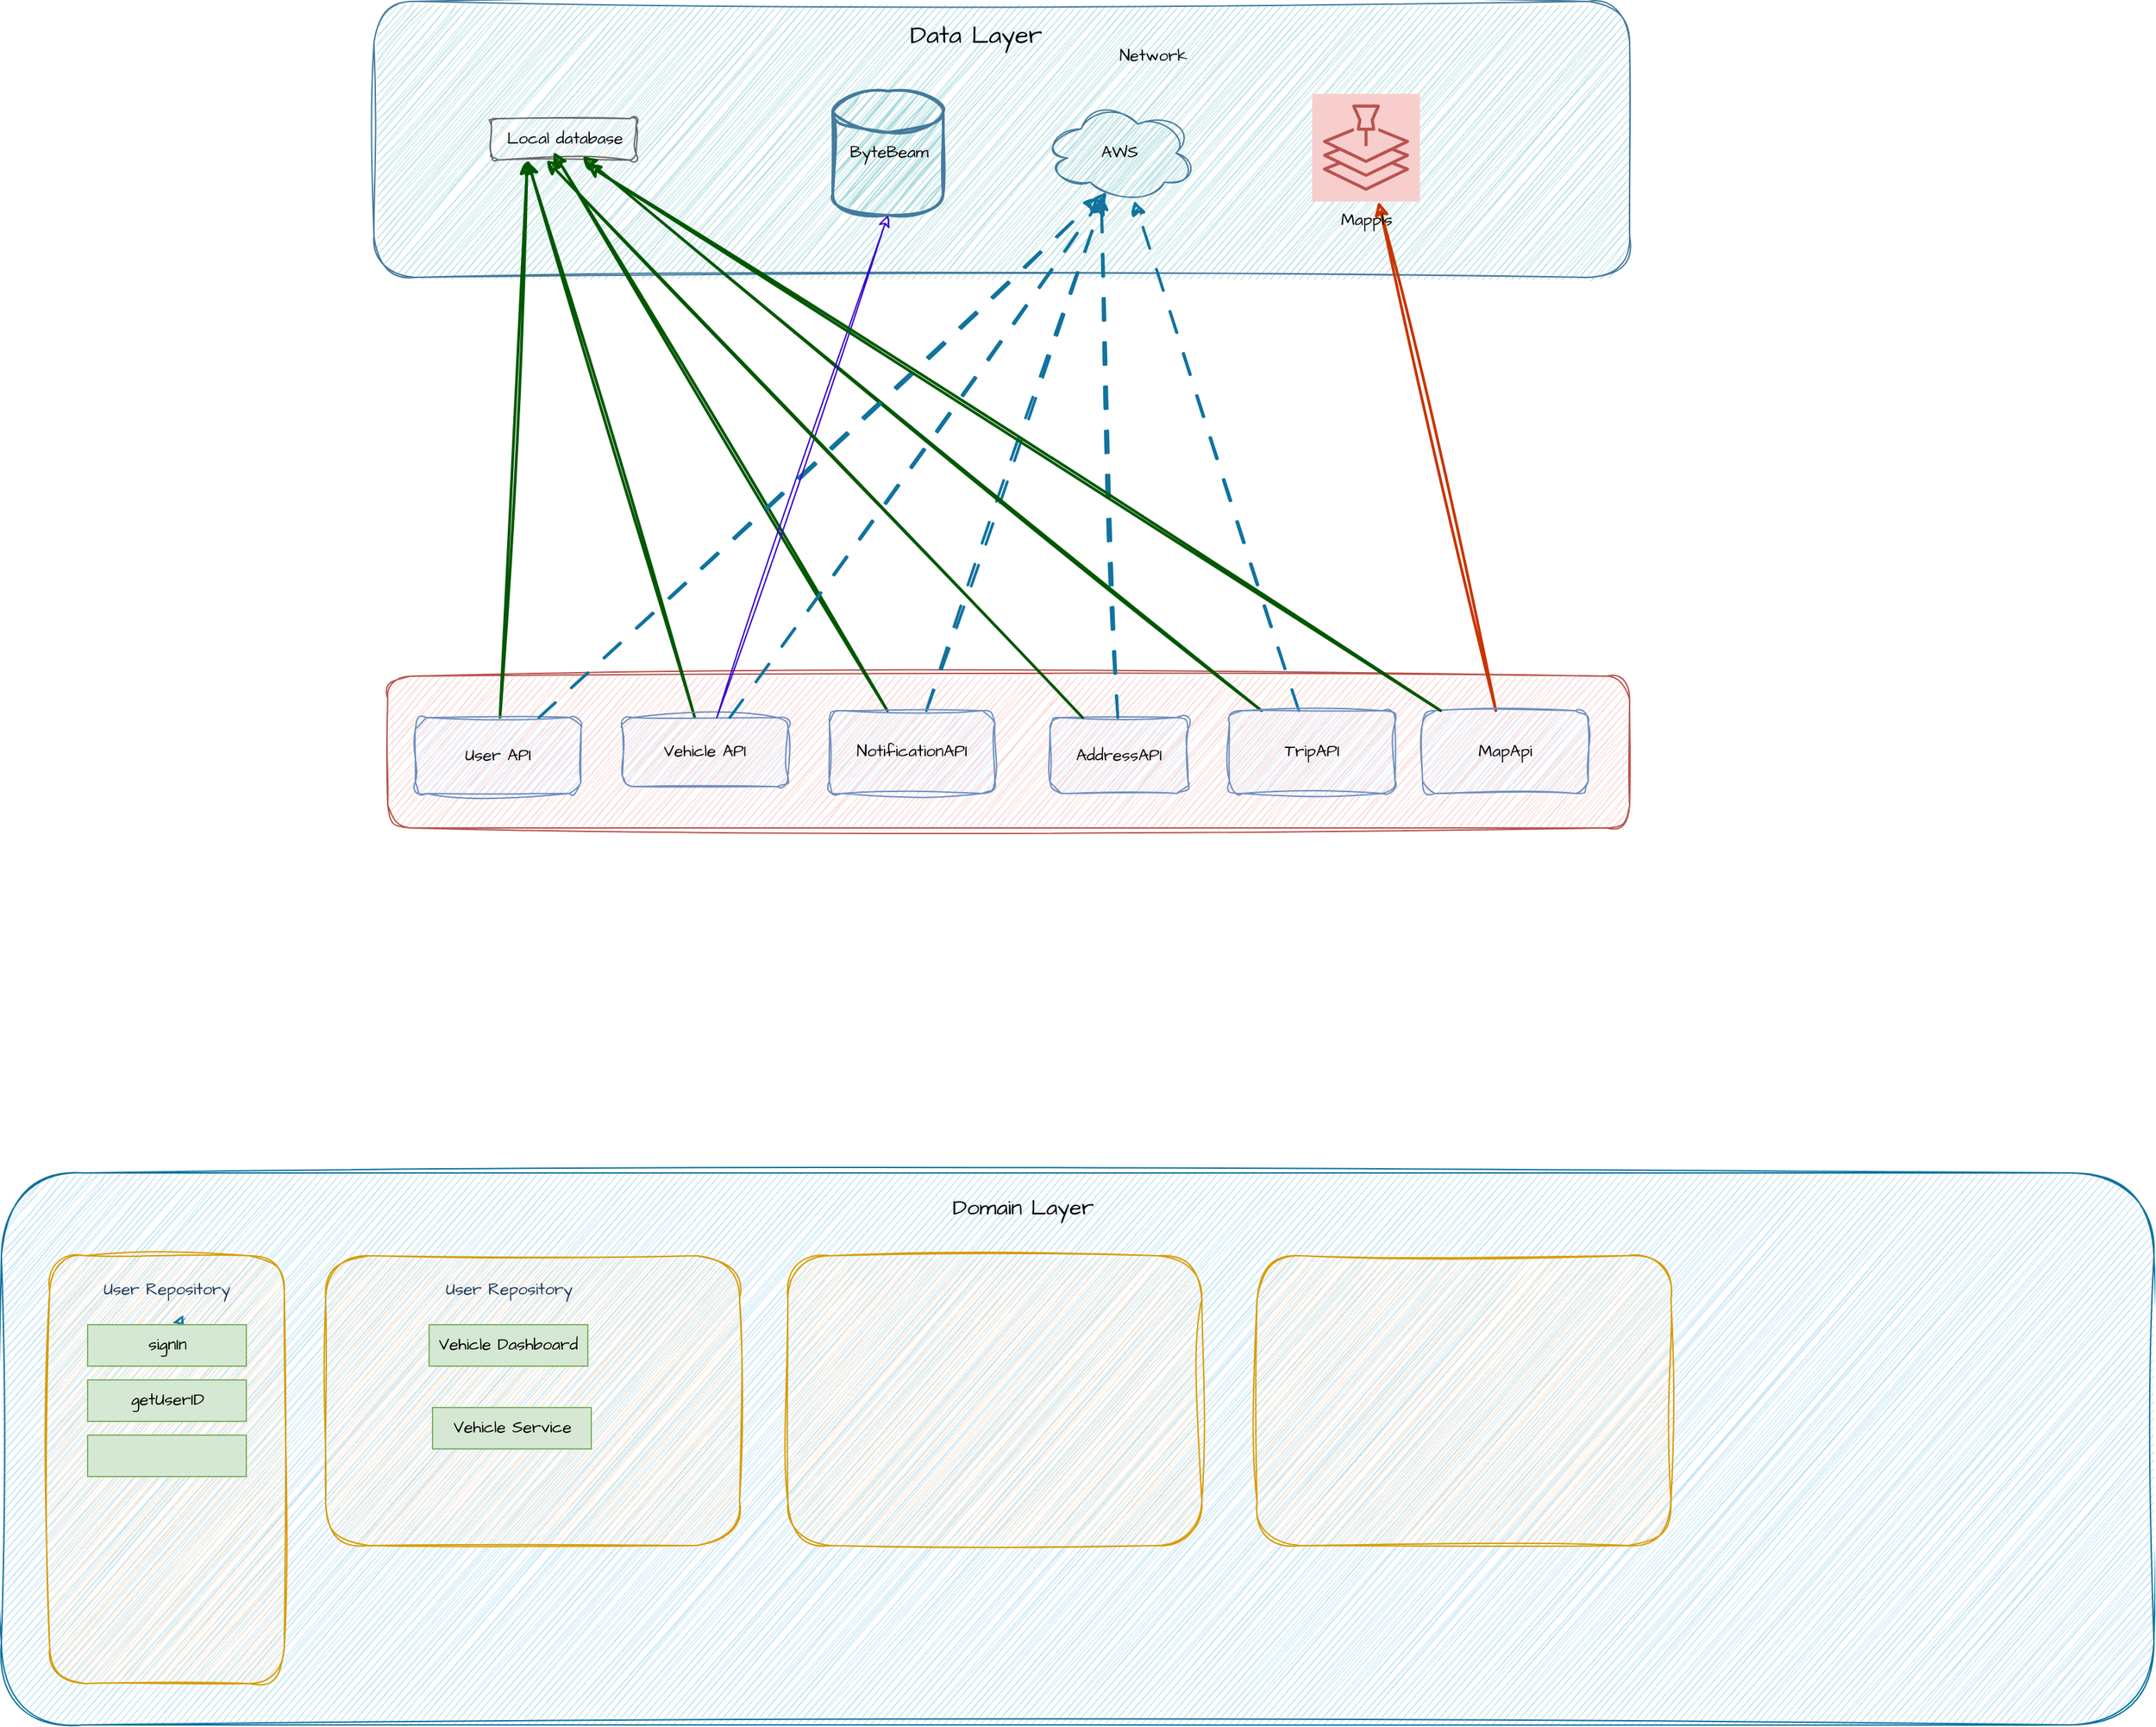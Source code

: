 <mxfile version="24.4.6" type="github" pages="2">
  <diagram name="Page-1" id="26uVEeSfF-JpeSk0SfAo">
    <mxGraphModel dx="3033" dy="2232" grid="1" gridSize="10" guides="1" tooltips="1" connect="1" arrows="1" fold="1" page="1" pageScale="1" pageWidth="827" pageHeight="1169" math="0" shadow="0">
      <root>
        <mxCell id="0" />
        <mxCell id="1" parent="0" />
        <mxCell id="futpmBs1N2h3T1VJD9tf-1" value="" style="rounded=1;html=1;strokeColor=#457B9D;fillColor=#A8DADC;fontFamily=Architects Daughter;sketch=1;curveFitting=1;jiggle=2;" parent="1" vertex="1">
          <mxGeometry x="-300" y="-379" width="910" height="200" as="geometry" />
        </mxCell>
        <mxCell id="futpmBs1N2h3T1VJD9tf-3" value="Local database" style="text;html=1;align=center;verticalAlign=middle;rounded=1;fillColor=#f5f5f5;strokeColor=#666666;fontFamily=Architects Daughter;sketch=1;curveFitting=1;jiggle=2;" parent="1" vertex="1">
          <mxGeometry x="-215" y="-294" width="105" height="30" as="geometry" />
        </mxCell>
        <mxCell id="futpmBs1N2h3T1VJD9tf-11" value="AWS" style="ellipse;shape=cloud;html=1;align=center;strokeColor=#457B9D;fillColor=#A8DADC;rounded=1;fontFamily=Architects Daughter;sketch=1;curveFitting=1;jiggle=2;" parent="1" vertex="1">
          <mxGeometry x="185" y="-304" width="110" height="70" as="geometry" />
        </mxCell>
        <mxCell id="futpmBs1N2h3T1VJD9tf-12" value="ByteBeam" style="strokeWidth=2;html=1;shape=mxgraph.flowchart.database;strokeColor=#457B9D;fillColor=#A8DADC;rounded=1;fontFamily=Architects Daughter;sketch=1;curveFitting=1;jiggle=2;" parent="1" vertex="1">
          <mxGeometry x="32.5" y="-314" width="80" height="90" as="geometry" />
        </mxCell>
        <mxCell id="futpmBs1N2h3T1VJD9tf-15" value="" style="rounded=1;whiteSpace=wrap;html=1;strokeColor=#10739e;fillColor=#b1ddf0;sketch=1;curveFitting=1;jiggle=2;" parent="1" vertex="1">
          <mxGeometry x="-570" y="470" width="1560" height="400" as="geometry" />
        </mxCell>
        <mxCell id="futpmBs1N2h3T1VJD9tf-23" value="" style="rounded=1;whiteSpace=wrap;html=1;strokeColor=#d79b00;fillColor=#ffe6cc;sketch=1;curveFitting=1;jiggle=2;" parent="1" vertex="1">
          <mxGeometry x="-535" y="530" width="170" height="310" as="geometry" />
        </mxCell>
        <mxCell id="futpmBs1N2h3T1VJD9tf-24" value="User Repository" style="text;html=1;align=center;verticalAlign=middle;whiteSpace=wrap;rounded=1;fontColor=#1D3557;fontFamily=Architects Daughter;sketch=1;curveFitting=1;jiggle=2;" parent="1" vertex="1">
          <mxGeometry x="-520" y="540" width="140" height="30" as="geometry" />
        </mxCell>
        <mxCell id="futpmBs1N2h3T1VJD9tf-26" value="&lt;font style=&quot;font-size: 16px;&quot;&gt;Domain Layer&lt;/font&gt;" style="text;html=1;align=center;verticalAlign=middle;rounded=1;fontFamily=Architects Daughter;sketch=1;curveFitting=1;jiggle=2;" parent="1" vertex="1">
          <mxGeometry x="112.5" y="480" width="115" height="30" as="geometry" />
        </mxCell>
        <mxCell id="futpmBs1N2h3T1VJD9tf-27" value="" style="edgeStyle=orthogonalEdgeStyle;rounded=0;hachureGap=4;orthogonalLoop=1;jettySize=auto;html=1;exitX=0.5;exitY=1;exitDx=0;exitDy=0;fontFamily=Architects Daughter;sketch=1;curveFitting=1;jiggle=2;" parent="1" source="futpmBs1N2h3T1VJD9tf-26" target="futpmBs1N2h3T1VJD9tf-26" edge="1">
          <mxGeometry relative="1" as="geometry" />
        </mxCell>
        <mxCell id="futpmBs1N2h3T1VJD9tf-36" style="edgeStyle=orthogonalEdgeStyle;rounded=0;sketch=1;hachureGap=4;jiggle=2;curveFitting=1;orthogonalLoop=1;jettySize=auto;html=1;exitX=0.5;exitY=1;exitDx=0;exitDy=0;fontFamily=Architects Daughter;fontSource=https%3A%2F%2Ffonts.googleapis.com%2Fcss%3Ffamily%3DArchitects%2BDaughter;" parent="1" source="futpmBs1N2h3T1VJD9tf-23" target="futpmBs1N2h3T1VJD9tf-23" edge="1">
          <mxGeometry relative="1" as="geometry" />
        </mxCell>
        <mxCell id="futpmBs1N2h3T1VJD9tf-38" value="" style="rounded=1;whiteSpace=wrap;html=1;sketch=1;hachureGap=4;jiggle=2;curveFitting=1;fontFamily=Architects Daughter;fontSource=https%3A%2F%2Ffonts.googleapis.com%2Fcss%3Ffamily%3DArchitects%2BDaughter;fillColor=#ffe6cc;strokeColor=#d79b00;" parent="1" vertex="1">
          <mxGeometry x="-335" y="530" width="300" height="210" as="geometry" />
        </mxCell>
        <mxCell id="futpmBs1N2h3T1VJD9tf-42" value="Network" style="text;html=1;align=center;verticalAlign=middle;whiteSpace=wrap;rounded=0;fontFamily=Architects Daughter;fontSource=https%3A%2F%2Ffonts.googleapis.com%2Fcss%3Ffamily%3DArchitects%2BDaughter;sketch=1;curveFitting=1;jiggle=2;" parent="1" vertex="1">
          <mxGeometry x="235" y="-354" width="60" height="30" as="geometry" />
        </mxCell>
        <mxCell id="futpmBs1N2h3T1VJD9tf-44" value="Vehicle Dashboard" style="text;html=1;align=center;verticalAlign=middle;whiteSpace=wrap;rounded=0;fontFamily=Architects Daughter;fontSource=https%3A%2F%2Ffonts.googleapis.com%2Fcss%3Ffamily%3DArchitects%2BDaughter;fillColor=#d5e8d4;strokeColor=#82b366;" parent="1" vertex="1">
          <mxGeometry x="-260" y="580" width="115" height="30" as="geometry" />
        </mxCell>
        <mxCell id="futpmBs1N2h3T1VJD9tf-47" value="Vehicle Service" style="text;html=1;align=center;verticalAlign=middle;whiteSpace=wrap;rounded=0;fontFamily=Architects Daughter;fontSource=https%3A%2F%2Ffonts.googleapis.com%2Fcss%3Ffamily%3DArchitects%2BDaughter;fillColor=#d5e8d4;strokeColor=#82b366;" parent="1" vertex="1">
          <mxGeometry x="-257.5" y="640" width="115" height="30" as="geometry" />
        </mxCell>
        <mxCell id="futpmBs1N2h3T1VJD9tf-69" style="edgeStyle=none;rounded=0;sketch=1;hachureGap=4;jiggle=2;curveFitting=1;orthogonalLoop=1;jettySize=auto;html=1;dashed=1;dashPattern=8 8;strokeColor=#10739e;align=center;verticalAlign=middle;fontFamily=Architects Daughter;fontSource=https%3A%2F%2Ffonts.googleapis.com%2Fcss%3Ffamily%3DArchitects%2BDaughter;fontSize=11;fontColor=default;labelBackgroundColor=default;endArrow=classic;fillColor=#b1ddf0;entryX=0.586;entryY=1.1;entryDx=0;entryDy=0;entryPerimeter=0;" parent="1" source="futpmBs1N2h3T1VJD9tf-49" target="futpmBs1N2h3T1VJD9tf-24" edge="1">
          <mxGeometry relative="1" as="geometry" />
        </mxCell>
        <mxCell id="futpmBs1N2h3T1VJD9tf-49" value="signI&lt;span style=&quot;font-size: 12px;&quot;&gt;n&lt;/span&gt;" style="text;html=1;align=center;verticalAlign=middle;whiteSpace=wrap;rounded=0;fontFamily=Architects Daughter;fontSource=https%3A%2F%2Ffonts.googleapis.com%2Fcss%3Ffamily%3DArchitects%2BDaughter;fillColor=#d5e8d4;strokeColor=#82b366;" parent="1" vertex="1">
          <mxGeometry x="-507.5" y="580" width="115" height="30" as="geometry" />
        </mxCell>
        <mxCell id="futpmBs1N2h3T1VJD9tf-51" value="" style="rounded=1;whiteSpace=wrap;html=1;hachureGap=4;fontFamily=Architects Daughter;fontSource=https%3A%2F%2Ffonts.googleapis.com%2Fcss%3Ffamily%3DArchitects%2BDaughter;fillColor=#f8cecc;strokeColor=#b85450;movable=1;resizable=1;rotatable=1;deletable=1;editable=1;locked=0;connectable=1;sketch=1;curveFitting=1;jiggle=2;" parent="1" vertex="1">
          <mxGeometry x="-290" y="110" width="900" height="110" as="geometry" />
        </mxCell>
        <mxCell id="EiLsmFii_pxX-EKNbXWU-10" style="edgeStyle=none;rounded=0;hachureGap=4;orthogonalLoop=1;jettySize=auto;html=1;entryX=0.25;entryY=1;entryDx=0;entryDy=0;strokeColor=#005700;strokeWidth=2;align=center;verticalAlign=middle;fontFamily=Architects Daughter;fontSource=https%3A%2F%2Ffonts.googleapis.com%2Fcss%3Ffamily%3DArchitects%2BDaughter;fontSize=11;fontColor=default;labelBackgroundColor=default;endArrow=classic;fillColor=#008a00;sketch=1;curveFitting=1;jiggle=2;" edge="1" parent="1" source="futpmBs1N2h3T1VJD9tf-52" target="futpmBs1N2h3T1VJD9tf-3">
          <mxGeometry relative="1" as="geometry" />
        </mxCell>
        <mxCell id="futpmBs1N2h3T1VJD9tf-52" value="User API" style="rounded=1;whiteSpace=wrap;html=1;hachureGap=4;fontFamily=Architects Daughter;fontSource=https%3A%2F%2Ffonts.googleapis.com%2Fcss%3Ffamily%3DArchitects%2BDaughter;fillColor=#dae8fc;strokeColor=#6c8ebf;movable=1;resizable=1;rotatable=1;deletable=1;editable=1;locked=0;connectable=1;sketch=1;curveFitting=1;jiggle=2;" parent="1" vertex="1">
          <mxGeometry x="-270" y="140" width="120" height="55" as="geometry" />
        </mxCell>
        <mxCell id="EiLsmFii_pxX-EKNbXWU-12" style="edgeStyle=none;rounded=0;hachureGap=4;orthogonalLoop=1;jettySize=auto;html=1;entryX=0.25;entryY=1;entryDx=0;entryDy=0;strokeColor=#005700;strokeWidth=2;align=center;verticalAlign=middle;fontFamily=Architects Daughter;fontSource=https%3A%2F%2Ffonts.googleapis.com%2Fcss%3Ffamily%3DArchitects%2BDaughter;fontSize=11;fontColor=default;labelBackgroundColor=default;endArrow=classic;fillColor=#008a00;sketch=1;curveFitting=1;jiggle=2;" edge="1" parent="1" source="futpmBs1N2h3T1VJD9tf-53" target="futpmBs1N2h3T1VJD9tf-3">
          <mxGeometry relative="1" as="geometry" />
        </mxCell>
        <mxCell id="futpmBs1N2h3T1VJD9tf-53" value="Vehicle API" style="rounded=1;whiteSpace=wrap;html=1;hachureGap=4;fontFamily=Architects Daughter;fontSource=https%3A%2F%2Ffonts.googleapis.com%2Fcss%3Ffamily%3DArchitects%2BDaughter;fillColor=#dae8fc;strokeColor=#6c8ebf;movable=1;resizable=1;rotatable=1;deletable=1;editable=1;locked=0;connectable=1;sketch=1;curveFitting=1;jiggle=2;" parent="1" vertex="1">
          <mxGeometry x="-120" y="140" width="120" height="50" as="geometry" />
        </mxCell>
        <mxCell id="EiLsmFii_pxX-EKNbXWU-5" style="edgeStyle=none;rounded=0;hachureGap=4;orthogonalLoop=1;jettySize=auto;html=1;dashed=1;dashPattern=8 8;strokeColor=#10739e;strokeWidth=2;align=center;verticalAlign=middle;fontFamily=Architects Daughter;fontSource=https%3A%2F%2Ffonts.googleapis.com%2Fcss%3Ffamily%3DArchitects%2BDaughter;fontSize=11;fontColor=default;labelBackgroundColor=default;endArrow=classic;fillColor=#b1ddf0;sketch=1;curveFitting=1;jiggle=2;" edge="1" parent="1" source="futpmBs1N2h3T1VJD9tf-54" target="futpmBs1N2h3T1VJD9tf-11">
          <mxGeometry relative="1" as="geometry" />
        </mxCell>
        <mxCell id="EiLsmFii_pxX-EKNbXWU-13" style="edgeStyle=none;rounded=0;hachureGap=4;orthogonalLoop=1;jettySize=auto;html=1;strokeColor=#005700;strokeWidth=2;align=center;verticalAlign=middle;fontFamily=Architects Daughter;fontSource=https%3A%2F%2Ffonts.googleapis.com%2Fcss%3Ffamily%3DArchitects%2BDaughter;fontSize=11;fontColor=default;labelBackgroundColor=default;endArrow=classic;fillColor=#008a00;sketch=1;curveFitting=1;jiggle=2;" edge="1" parent="1" source="futpmBs1N2h3T1VJD9tf-54">
          <mxGeometry relative="1" as="geometry">
            <mxPoint x="-170" y="-270" as="targetPoint" />
          </mxGeometry>
        </mxCell>
        <mxCell id="futpmBs1N2h3T1VJD9tf-54" value="NotificationAPI" style="rounded=1;whiteSpace=wrap;html=1;hachureGap=4;fontFamily=Architects Daughter;fontSource=https%3A%2F%2Ffonts.googleapis.com%2Fcss%3Ffamily%3DArchitects%2BDaughter;fillColor=#dae8fc;strokeColor=#6c8ebf;movable=1;resizable=1;rotatable=1;deletable=1;editable=1;locked=0;connectable=1;sketch=1;curveFitting=1;jiggle=2;" parent="1" vertex="1">
          <mxGeometry x="30" y="135" width="120" height="60" as="geometry" />
        </mxCell>
        <mxCell id="futpmBs1N2h3T1VJD9tf-55" value="AddressAPI" style="rounded=1;whiteSpace=wrap;html=1;hachureGap=4;fontFamily=Architects Daughter;fontSource=https%3A%2F%2Ffonts.googleapis.com%2Fcss%3Ffamily%3DArchitects%2BDaughter;fillColor=#dae8fc;strokeColor=#6c8ebf;movable=1;resizable=1;rotatable=1;deletable=1;editable=1;locked=0;connectable=1;sketch=1;curveFitting=1;jiggle=2;" parent="1" vertex="1">
          <mxGeometry x="190" y="140" width="100" height="55" as="geometry" />
        </mxCell>
        <mxCell id="EiLsmFii_pxX-EKNbXWU-4" style="edgeStyle=none;rounded=0;hachureGap=4;orthogonalLoop=1;jettySize=auto;html=1;dashed=1;dashPattern=8 8;strokeColor=#10739e;strokeWidth=2;align=center;verticalAlign=middle;fontFamily=Architects Daughter;fontSource=https%3A%2F%2Ffonts.googleapis.com%2Fcss%3Ffamily%3DArchitects%2BDaughter;fontSize=11;fontColor=default;labelBackgroundColor=default;endArrow=classic;fillColor=#b1ddf0;sketch=1;curveFitting=1;jiggle=2;" edge="1" parent="1" source="futpmBs1N2h3T1VJD9tf-56" target="futpmBs1N2h3T1VJD9tf-11">
          <mxGeometry relative="1" as="geometry" />
        </mxCell>
        <mxCell id="EiLsmFii_pxX-EKNbXWU-15" style="edgeStyle=none;rounded=0;hachureGap=4;orthogonalLoop=1;jettySize=auto;html=1;strokeColor=#005700;strokeWidth=2;align=center;verticalAlign=middle;fontFamily=Architects Daughter;fontSource=https%3A%2F%2Ffonts.googleapis.com%2Fcss%3Ffamily%3DArchitects%2BDaughter;fontSize=11;fontColor=default;labelBackgroundColor=default;endArrow=classic;fillColor=#008a00;sketch=1;curveFitting=1;jiggle=2;entryX=0.629;entryY=0.9;entryDx=0;entryDy=0;entryPerimeter=0;" edge="1" parent="1" source="futpmBs1N2h3T1VJD9tf-56" target="futpmBs1N2h3T1VJD9tf-3">
          <mxGeometry relative="1" as="geometry">
            <mxPoint x="-140" y="-250" as="targetPoint" />
          </mxGeometry>
        </mxCell>
        <mxCell id="futpmBs1N2h3T1VJD9tf-56" value="TripAPI" style="rounded=1;whiteSpace=wrap;html=1;hachureGap=4;fontFamily=Architects Daughter;fontSource=https%3A%2F%2Ffonts.googleapis.com%2Fcss%3Ffamily%3DArchitects%2BDaughter;fillColor=#dae8fc;strokeColor=#6c8ebf;movable=1;resizable=1;rotatable=1;deletable=1;editable=1;locked=0;connectable=1;sketch=1;curveFitting=1;jiggle=2;" parent="1" vertex="1">
          <mxGeometry x="320" y="135" width="120" height="60" as="geometry" />
        </mxCell>
        <mxCell id="futpmBs1N2h3T1VJD9tf-68" style="edgeStyle=none;rounded=0;hachureGap=4;orthogonalLoop=1;jettySize=auto;html=1;strokeColor=#C73500;align=center;verticalAlign=middle;fontFamily=Architects Daughter;fontSource=https%3A%2F%2Ffonts.googleapis.com%2Fcss%3Ffamily%3DArchitects%2BDaughter;fontSize=11;fontColor=default;labelBackgroundColor=default;endArrow=classic;fillColor=#fa6800;curved=0;strokeWidth=2;sketch=1;curveFitting=1;jiggle=2;" parent="1" source="futpmBs1N2h3T1VJD9tf-57" target="futpmBs1N2h3T1VJD9tf-59" edge="1">
          <mxGeometry relative="1" as="geometry" />
        </mxCell>
        <mxCell id="futpmBs1N2h3T1VJD9tf-57" value="MapApi" style="rounded=1;whiteSpace=wrap;html=1;hachureGap=4;fontFamily=Architects Daughter;fontSource=https%3A%2F%2Ffonts.googleapis.com%2Fcss%3Ffamily%3DArchitects%2BDaughter;fillColor=#dae8fc;strokeColor=#6c8ebf;movable=1;resizable=1;rotatable=1;deletable=1;editable=1;locked=0;connectable=1;sketch=1;curveFitting=1;jiggle=2;" parent="1" vertex="1">
          <mxGeometry x="460" y="135" width="120" height="60" as="geometry" />
        </mxCell>
        <mxCell id="futpmBs1N2h3T1VJD9tf-59" value="Mappls" style="points=[[0,0,0],[0.25,0,0],[0.5,0,0],[0.75,0,0],[1,0,0],[0,1,0],[0.25,1,0],[0.5,1,0],[0.75,1,0],[1,1,0],[0,0.25,0],[0,0.5,0],[0,0.75,0],[1,0.25,0],[1,0.5,0],[1,0.75,0]];outlineConnect=0;fillColor=#f8cecc;strokeColor=#b85450;dashed=0;verticalLabelPosition=bottom;verticalAlign=top;align=center;html=1;fontSize=12;fontStyle=0;aspect=fixed;shape=mxgraph.aws4.resourceIcon;resIcon=mxgraph.aws4.location_service;hachureGap=4;fontFamily=Architects Daughter;fontSource=https%3A%2F%2Ffonts.googleapis.com%2Fcss%3Ffamily%3DArchitects%2BDaughter;" parent="1" vertex="1">
          <mxGeometry x="380" y="-312" width="78" height="78" as="geometry" />
        </mxCell>
        <mxCell id="futpmBs1N2h3T1VJD9tf-61" style="rounded=0;hachureGap=4;orthogonalLoop=1;jettySize=auto;html=1;entryX=0.364;entryY=0.957;entryDx=0;entryDy=0;entryPerimeter=0;fontFamily=Architects Daughter;fontSource=https%3A%2F%2Ffonts.googleapis.com%2Fcss%3Ffamily%3DArchitects%2BDaughter;dashed=1;dashPattern=8 8;fillColor=#b1ddf0;strokeColor=#10739e;strokeWidth=2;sketch=1;curveFitting=1;jiggle=2;" parent="1" source="futpmBs1N2h3T1VJD9tf-52" target="futpmBs1N2h3T1VJD9tf-11" edge="1">
          <mxGeometry relative="1" as="geometry" />
        </mxCell>
        <mxCell id="futpmBs1N2h3T1VJD9tf-63" style="edgeStyle=none;rounded=0;hachureGap=4;orthogonalLoop=1;jettySize=auto;html=1;entryX=0.5;entryY=1;entryDx=0;entryDy=0;entryPerimeter=0;strokeColor=#3700CC;align=center;verticalAlign=middle;fontFamily=Architects Daughter;fontSource=https%3A%2F%2Ffonts.googleapis.com%2Fcss%3Ffamily%3DArchitects%2BDaughter;fontSize=11;fontColor=default;labelBackgroundColor=default;endArrow=classic;fillColor=#6a00ff;sketch=1;curveFitting=1;jiggle=2;" parent="1" source="futpmBs1N2h3T1VJD9tf-53" target="futpmBs1N2h3T1VJD9tf-12" edge="1">
          <mxGeometry relative="1" as="geometry" />
        </mxCell>
        <mxCell id="futpmBs1N2h3T1VJD9tf-66" style="edgeStyle=none;rounded=0;hachureGap=4;orthogonalLoop=1;jettySize=auto;html=1;entryX=0.382;entryY=0.943;entryDx=0;entryDy=0;entryPerimeter=0;dashed=1;dashPattern=8 8;strokeColor=#10739e;align=center;verticalAlign=middle;fontFamily=Architects Daughter;fontSource=https%3A%2F%2Ffonts.googleapis.com%2Fcss%3Ffamily%3DArchitects%2BDaughter;fontSize=11;fontColor=default;labelBackgroundColor=default;endArrow=classic;fillColor=#b1ddf0;strokeWidth=2;sketch=1;curveFitting=1;jiggle=2;" parent="1" source="futpmBs1N2h3T1VJD9tf-55" target="futpmBs1N2h3T1VJD9tf-11" edge="1">
          <mxGeometry relative="1" as="geometry" />
        </mxCell>
        <mxCell id="EiLsmFii_pxX-EKNbXWU-1" value="User Repository" style="text;html=1;align=center;verticalAlign=middle;whiteSpace=wrap;rounded=1;fontColor=#1D3557;fontFamily=Architects Daughter;sketch=1;curveFitting=1;jiggle=2;" vertex="1" parent="1">
          <mxGeometry x="-272.5" y="540" width="140" height="30" as="geometry" />
        </mxCell>
        <mxCell id="EiLsmFii_pxX-EKNbXWU-3" style="edgeStyle=none;rounded=0;hachureGap=4;orthogonalLoop=1;jettySize=auto;html=1;entryX=0.418;entryY=0.9;entryDx=0;entryDy=0;entryPerimeter=0;dashed=1;dashPattern=8 8;strokeColor=#10739e;strokeWidth=2;align=center;verticalAlign=middle;fontFamily=Architects Daughter;fontSource=https%3A%2F%2Ffonts.googleapis.com%2Fcss%3Ffamily%3DArchitects%2BDaughter;fontSize=11;fontColor=default;labelBackgroundColor=default;endArrow=classic;fillColor=#b1ddf0;sketch=1;curveFitting=1;jiggle=2;" edge="1" parent="1" source="futpmBs1N2h3T1VJD9tf-53" target="futpmBs1N2h3T1VJD9tf-11">
          <mxGeometry relative="1" as="geometry" />
        </mxCell>
        <mxCell id="EiLsmFii_pxX-EKNbXWU-14" style="edgeStyle=none;rounded=0;hachureGap=4;orthogonalLoop=1;jettySize=auto;html=1;entryX=0.381;entryY=1;entryDx=0;entryDy=0;entryPerimeter=0;strokeColor=#005700;strokeWidth=2;align=center;verticalAlign=middle;fontFamily=Architects Daughter;fontSource=https%3A%2F%2Ffonts.googleapis.com%2Fcss%3Ffamily%3DArchitects%2BDaughter;fontSize=11;fontColor=default;labelBackgroundColor=default;endArrow=classic;fillColor=#008a00;sketch=1;curveFitting=1;jiggle=2;" edge="1" parent="1" source="futpmBs1N2h3T1VJD9tf-55" target="futpmBs1N2h3T1VJD9tf-3">
          <mxGeometry relative="1" as="geometry" />
        </mxCell>
        <mxCell id="EiLsmFii_pxX-EKNbXWU-16" style="edgeStyle=none;rounded=0;hachureGap=4;orthogonalLoop=1;jettySize=auto;html=1;entryX=0.657;entryY=1.1;entryDx=0;entryDy=0;entryPerimeter=0;strokeColor=#005700;strokeWidth=2;align=center;verticalAlign=middle;fontFamily=Architects Daughter;fontSource=https%3A%2F%2Ffonts.googleapis.com%2Fcss%3Ffamily%3DArchitects%2BDaughter;fontSize=11;fontColor=default;labelBackgroundColor=default;endArrow=classic;fillColor=#008a00;sketch=1;curveFitting=1;jiggle=2;" edge="1" parent="1" source="futpmBs1N2h3T1VJD9tf-57" target="futpmBs1N2h3T1VJD9tf-3">
          <mxGeometry relative="1" as="geometry" />
        </mxCell>
        <mxCell id="EiLsmFii_pxX-EKNbXWU-17" value="getUserID" style="text;html=1;align=center;verticalAlign=middle;whiteSpace=wrap;rounded=0;fontFamily=Architects Daughter;fontSource=https%3A%2F%2Ffonts.googleapis.com%2Fcss%3Ffamily%3DArchitects%2BDaughter;fillColor=#d5e8d4;strokeColor=#82b366;" vertex="1" parent="1">
          <mxGeometry x="-507.5" y="620" width="115" height="30" as="geometry" />
        </mxCell>
        <mxCell id="EiLsmFii_pxX-EKNbXWU-18" value="" style="text;html=1;align=center;verticalAlign=middle;whiteSpace=wrap;rounded=0;fontFamily=Architects Daughter;fontSource=https%3A%2F%2Ffonts.googleapis.com%2Fcss%3Ffamily%3DArchitects%2BDaughter;fillColor=#d5e8d4;strokeColor=#82b366;" vertex="1" parent="1">
          <mxGeometry x="-507.5" y="660" width="115" height="30" as="geometry" />
        </mxCell>
        <mxCell id="futpmBs1N2h3T1VJD9tf-2" value="&lt;font style=&quot;font-size: 18px;&quot;&gt;Data Layer&lt;/font&gt;" style="text;html=1;align=center;verticalAlign=middle;rounded=1;fontFamily=Architects Daughter;sketch=1;curveFitting=1;jiggle=2;" parent="1" vertex="1">
          <mxGeometry x="80" y="-370" width="111.15" height="30" as="geometry" />
        </mxCell>
        <mxCell id="O2nf5tWIJlhfQbE_7x66-1" value="" style="rounded=1;whiteSpace=wrap;html=1;sketch=1;hachureGap=4;jiggle=2;curveFitting=1;fontFamily=Architects Daughter;fontSource=https%3A%2F%2Ffonts.googleapis.com%2Fcss%3Ffamily%3DArchitects%2BDaughter;fillColor=#ffe6cc;strokeColor=#d79b00;" vertex="1" parent="1">
          <mxGeometry y="530" width="300" height="210" as="geometry" />
        </mxCell>
        <mxCell id="O2nf5tWIJlhfQbE_7x66-2" value="" style="rounded=1;whiteSpace=wrap;html=1;sketch=1;hachureGap=4;jiggle=2;curveFitting=1;fontFamily=Architects Daughter;fontSource=https%3A%2F%2Ffonts.googleapis.com%2Fcss%3Ffamily%3DArchitects%2BDaughter;fillColor=#ffe6cc;strokeColor=#d79b00;" vertex="1" parent="1">
          <mxGeometry x="340" y="530" width="300" height="210" as="geometry" />
        </mxCell>
      </root>
    </mxGraphModel>
  </diagram>
  <diagram id="K1LL7Rno4IdruMe-zehi" name="Page-2">
    <mxGraphModel dx="3240" dy="2252" grid="1" gridSize="10" guides="1" tooltips="1" connect="1" arrows="1" fold="1" page="1" pageScale="1" pageWidth="850" pageHeight="1100" math="0" shadow="0">
      <root>
        <mxCell id="0" />
        <mxCell id="1" parent="0" />
        <mxCell id="wJkVAv7BltDB6LzUY1HX-30" style="edgeStyle=orthogonalEdgeStyle;rounded=0;sketch=1;hachureGap=4;jiggle=2;curveFitting=1;orthogonalLoop=1;jettySize=auto;html=1;exitX=0;exitY=0.5;exitDx=0;exitDy=0;fontFamily=Architects Daughter;fontSource=https%3A%2F%2Ffonts.googleapis.com%2Fcss%3Ffamily%3DArchitects%2BDaughter;" edge="1" parent="1" source="wJkVAv7BltDB6LzUY1HX-13" target="wJkVAv7BltDB6LzUY1HX-5">
          <mxGeometry relative="1" as="geometry" />
        </mxCell>
        <mxCell id="wJkVAv7BltDB6LzUY1HX-32" style="edgeStyle=orthogonalEdgeStyle;rounded=0;sketch=1;hachureGap=4;jiggle=2;curveFitting=1;orthogonalLoop=1;jettySize=auto;html=1;entryX=0;entryY=0.895;entryDx=0;entryDy=0;entryPerimeter=0;fontFamily=Architects Daughter;fontSource=https%3A%2F%2Ffonts.googleapis.com%2Fcss%3Ffamily%3DArchitects%2BDaughter;dashed=1;" edge="1" parent="1" source="wJkVAv7BltDB6LzUY1HX-5" target="wJkVAv7BltDB6LzUY1HX-13">
          <mxGeometry relative="1" as="geometry">
            <Array as="points">
              <mxPoint x="-540" y="65" />
              <mxPoint x="-540" y="178" />
              <mxPoint x="-375" y="178" />
              <mxPoint x="-375" y="118" />
            </Array>
          </mxGeometry>
        </mxCell>
        <mxCell id="wJkVAv7BltDB6LzUY1HX-36" style="edgeStyle=orthogonalEdgeStyle;rounded=0;sketch=1;hachureGap=4;jiggle=2;curveFitting=1;orthogonalLoop=1;jettySize=auto;html=1;entryX=0.265;entryY=-0.009;entryDx=0;entryDy=0;entryPerimeter=0;fontFamily=Architects Daughter;fontSource=https%3A%2F%2Ffonts.googleapis.com%2Fcss%3Ffamily%3DArchitects%2BDaughter;" edge="1" parent="1" source="wJkVAv7BltDB6LzUY1HX-13" target="wJkVAv7BltDB6LzUY1HX-33">
          <mxGeometry relative="1" as="geometry">
            <Array as="points">
              <mxPoint x="-140" y="168" />
              <mxPoint x="-140" y="168" />
            </Array>
          </mxGeometry>
        </mxCell>
        <mxCell id="wJkVAv7BltDB6LzUY1HX-39" style="rounded=0;sketch=1;hachureGap=4;jiggle=2;curveFitting=1;orthogonalLoop=1;jettySize=auto;html=1;fontFamily=Architects Daughter;fontSource=https%3A%2F%2Ffonts.googleapis.com%2Fcss%3Ffamily%3DArchitects%2BDaughter;elbow=vertical;edgeStyle=orthogonalEdgeStyle;dashed=1;" edge="1" parent="1" target="wJkVAv7BltDB6LzUY1HX-13">
          <mxGeometry relative="1" as="geometry">
            <mxPoint x="135" y="238" as="sourcePoint" />
            <mxPoint x="135" y="148" as="targetPoint" />
            <Array as="points">
              <mxPoint x="135" y="158" />
              <mxPoint x="135" y="158" />
            </Array>
          </mxGeometry>
        </mxCell>
        <mxCell id="wJkVAv7BltDB6LzUY1HX-64" style="edgeStyle=orthogonalEdgeStyle;rounded=0;sketch=1;hachureGap=4;jiggle=2;curveFitting=1;orthogonalLoop=1;jettySize=auto;html=1;fontFamily=Architects Daughter;fontSource=https%3A%2F%2Ffonts.googleapis.com%2Fcss%3Ffamily%3DArchitects%2BDaughter;" edge="1" parent="1" source="wJkVAv7BltDB6LzUY1HX-33" target="wJkVAv7BltDB6LzUY1HX-54">
          <mxGeometry relative="1" as="geometry">
            <Array as="points">
              <mxPoint x="560" y="348" />
            </Array>
          </mxGeometry>
        </mxCell>
        <mxCell id="wJkVAv7BltDB6LzUY1HX-65" value="Triggers Notification" style="edgeLabel;html=1;align=center;verticalAlign=middle;resizable=0;points=[];sketch=1;hachureGap=4;jiggle=2;curveFitting=1;fontFamily=Architects Daughter;fontSource=https%3A%2F%2Ffonts.googleapis.com%2Fcss%3Ffamily%3DArchitects%2BDaughter;fontSize=11;" vertex="1" connectable="0" parent="wJkVAv7BltDB6LzUY1HX-64">
          <mxGeometry x="-0.263" y="-4" relative="1" as="geometry">
            <mxPoint as="offset" />
          </mxGeometry>
        </mxCell>
        <mxCell id="wJkVAv7BltDB6LzUY1HX-66" value="" style="group" vertex="1" connectable="0" parent="1">
          <mxGeometry x="-650" y="-57" width="210" height="160" as="geometry" />
        </mxCell>
        <mxCell id="wJkVAv7BltDB6LzUY1HX-26" value="" style="rounded=1;whiteSpace=wrap;html=1;sketch=1;hachureGap=4;jiggle=2;curveFitting=1;fontFamily=Architects Daughter;fontSource=https%3A%2F%2Ffonts.googleapis.com%2Fcss%3Ffamily%3DArchitects%2BDaughter;fillColor=#fad7ac;strokeColor=#b46504;" vertex="1" parent="wJkVAv7BltDB6LzUY1HX-66">
          <mxGeometry width="210" height="160" as="geometry" />
        </mxCell>
        <mxCell id="wJkVAv7BltDB6LzUY1HX-5" value="Local Database" style="html=1;verticalLabelPosition=bottom;align=center;labelBackgroundColor=#ffffff;verticalAlign=top;strokeWidth=2;strokeColor=#6c8ebf;shadow=0;dashed=0;shape=mxgraph.ios7.icons.data;sketch=1;hachureGap=4;jiggle=2;curveFitting=1;fontFamily=Architects Daughter;fontSource=https%3A%2F%2Ffonts.googleapis.com%2Fcss%3Ffamily%3DArchitects%2BDaughter;fillColor=#dae8fc;" vertex="1" parent="wJkVAv7BltDB6LzUY1HX-66">
          <mxGeometry x="110" y="40.75" width="60" height="78.5" as="geometry" />
        </mxCell>
        <mxCell id="wJkVAv7BltDB6LzUY1HX-27" value="Realm" style="text;html=1;align=center;verticalAlign=middle;whiteSpace=wrap;rounded=0;fontFamily=Architects Daughter;fontSource=https%3A%2F%2Ffonts.googleapis.com%2Fcss%3Ffamily%3DArchitects%2BDaughter;" vertex="1" parent="wJkVAv7BltDB6LzUY1HX-66">
          <mxGeometry x="10" y="50.75" width="50" height="20" as="geometry" />
        </mxCell>
        <mxCell id="wJkVAv7BltDB6LzUY1HX-28" value="UserDefaults" style="text;html=1;align=center;verticalAlign=middle;whiteSpace=wrap;rounded=0;fontFamily=Architects Daughter;fontSource=https%3A%2F%2Ffonts.googleapis.com%2Fcss%3Ffamily%3DArchitects%2BDaughter;" vertex="1" parent="wJkVAv7BltDB6LzUY1HX-66">
          <mxGeometry x="20" y="79.25" width="70" height="18.25" as="geometry" />
        </mxCell>
        <mxCell id="wJkVAv7BltDB6LzUY1HX-29" value="KeyChain" style="text;html=1;align=center;verticalAlign=middle;whiteSpace=wrap;rounded=0;fontFamily=Architects Daughter;fontSource=https%3A%2F%2Ffonts.googleapis.com%2Fcss%3Ffamily%3DArchitects%2BDaughter;" vertex="1" parent="wJkVAv7BltDB6LzUY1HX-66">
          <mxGeometry x="10" y="110.75" width="70" height="16.5" as="geometry" />
        </mxCell>
        <mxCell id="wJkVAv7BltDB6LzUY1HX-68" value="" style="rounded=1;whiteSpace=wrap;html=1;sketch=1;hachureGap=4;jiggle=2;curveFitting=1;fontFamily=Architects Daughter;fontSource=https%3A%2F%2Ffonts.googleapis.com%2Fcss%3Ffamily%3DArchitects%2BDaughter;fillColor=#83B2F8;strokeColor=#3399FF;" vertex="1" parent="1">
          <mxGeometry x="-315" y="-282" width="630" height="180" as="geometry" />
        </mxCell>
        <mxCell id="wJkVAv7BltDB6LzUY1HX-69" value="Domain /Business layer" style="text;html=1;align=center;verticalAlign=middle;whiteSpace=wrap;rounded=0;fontFamily=Architects Daughter;fontSource=https%3A%2F%2Ffonts.googleapis.com%2Fcss%3Ffamily%3DArchitects%2BDaughter;fontSize=20;fontStyle=1" vertex="1" parent="1">
          <mxGeometry x="-295" y="-262" width="230" height="30" as="geometry" />
        </mxCell>
        <mxCell id="wJkVAv7BltDB6LzUY1HX-70" value="" style="group" vertex="1" connectable="0" parent="1">
          <mxGeometry x="-320" y="-42" width="640" height="190" as="geometry" />
        </mxCell>
        <mxCell id="wJkVAv7BltDB6LzUY1HX-13" value="" style="rounded=1;whiteSpace=wrap;html=1;sketch=1;hachureGap=4;jiggle=2;curveFitting=1;fontFamily=Architects Daughter;fontSource=https%3A%2F%2Ffonts.googleapis.com%2Fcss%3Ffamily%3DArchitects%2BDaughter;fillColor=#d0cee2;strokeColor=#56517e;" vertex="1" parent="wJkVAv7BltDB6LzUY1HX-70">
          <mxGeometry width="640" height="190" as="geometry" />
        </mxCell>
        <mxCell id="wJkVAv7BltDB6LzUY1HX-14" value="Data layer" style="text;html=1;align=center;verticalAlign=middle;whiteSpace=wrap;rounded=0;fontFamily=Architects Daughter;fontSource=https%3A%2F%2Ffonts.googleapis.com%2Fcss%3Ffamily%3DArchitects%2BDaughter;fontSize=20;fontStyle=1" vertex="1" parent="wJkVAv7BltDB6LzUY1HX-70">
          <mxGeometry x="10" y="20" width="140" height="30" as="geometry" />
        </mxCell>
        <mxCell id="wJkVAv7BltDB6LzUY1HX-25" value="&lt;span style=&quot;font-weight: normal;&quot;&gt;&lt;font style=&quot;font-size: 16px;&quot;&gt;DataHelpers / Utilities&lt;/font&gt;&lt;/span&gt;" style="text;html=1;align=center;verticalAlign=middle;whiteSpace=wrap;rounded=0;fontFamily=Architects Daughter;fontSource=https%3A%2F%2Ffonts.googleapis.com%2Fcss%3Ffamily%3DArchitects%2BDaughter;fontSize=20;fontStyle=1;fillColor=#fad7ac;strokeColor=#b46504;" vertex="1" parent="wJkVAv7BltDB6LzUY1HX-70">
          <mxGeometry x="30" y="80" width="180" height="50" as="geometry" />
        </mxCell>
        <mxCell id="wJkVAv7BltDB6LzUY1HX-31" value="&lt;span style=&quot;font-size: 16px; font-weight: 400;&quot;&gt;Service Agents&lt;br&gt;(URLSession)&lt;/span&gt;" style="text;html=1;align=center;verticalAlign=middle;whiteSpace=wrap;rounded=0;fontFamily=Architects Daughter;fontSource=https%3A%2F%2Ffonts.googleapis.com%2Fcss%3Ffamily%3DArchitects%2BDaughter;fontSize=20;fontStyle=1;fillColor=#fad7ac;strokeColor=#b46504;" vertex="1" parent="wJkVAv7BltDB6LzUY1HX-70">
          <mxGeometry x="230" y="30" width="180" height="50" as="geometry" />
        </mxCell>
        <mxCell id="wJkVAv7BltDB6LzUY1HX-34" value="&lt;span style=&quot;font-size: 16px; font-weight: 400;&quot;&gt;Apollo GraphQL&lt;/span&gt;" style="text;html=1;align=center;verticalAlign=middle;whiteSpace=wrap;rounded=0;fontFamily=Architects Daughter;fontSource=https%3A%2F%2Ffonts.googleapis.com%2Fcss%3Ffamily%3DArchitects%2BDaughter;fontSize=20;fontStyle=1;fillColor=#fad7ac;strokeColor=#b46504;" vertex="1" parent="wJkVAv7BltDB6LzUY1HX-70">
          <mxGeometry x="430" y="80" width="180" height="50" as="geometry" />
        </mxCell>
        <mxCell id="wJkVAv7BltDB6LzUY1HX-108" value="&lt;span style=&quot;font-size: 16px; font-weight: 400;&quot;&gt;Local Caching&lt;/span&gt;" style="text;html=1;align=center;verticalAlign=middle;whiteSpace=wrap;rounded=0;fontFamily=Architects Daughter;fontSource=https%3A%2F%2Ffonts.googleapis.com%2Fcss%3Ffamily%3DArchitects%2BDaughter;fontSize=20;fontStyle=1;fillColor=#fad7ac;strokeColor=#b46504;" vertex="1" parent="wJkVAv7BltDB6LzUY1HX-70">
          <mxGeometry x="230" y="100" width="180" height="50" as="geometry" />
        </mxCell>
        <mxCell id="wJkVAv7BltDB6LzUY1HX-71" value="" style="group" vertex="1" connectable="0" parent="1">
          <mxGeometry x="435" y="44.75" width="250" height="233.25" as="geometry" />
        </mxCell>
        <mxCell id="wJkVAv7BltDB6LzUY1HX-54" value="" style="rounded=1;whiteSpace=wrap;html=1;sketch=1;hachureGap=4;jiggle=2;curveFitting=1;fontFamily=Architects Daughter;fontSource=https%3A%2F%2Ffonts.googleapis.com%2Fcss%3Ffamily%3DArchitects%2BDaughter;fillColor=#f8cecc;strokeColor=#b85450;" vertex="1" parent="wJkVAv7BltDB6LzUY1HX-71">
          <mxGeometry width="250" height="233.25" as="geometry" />
        </mxCell>
        <mxCell id="wJkVAv7BltDB6LzUY1HX-56" value="Push Notifications" style="text;html=1;align=center;verticalAlign=middle;whiteSpace=wrap;rounded=0;fontFamily=Architects Daughter;fontSource=https%3A%2F%2Ffonts.googleapis.com%2Fcss%3Ffamily%3DArchitects%2BDaughter;fontSize=15;fontStyle=1" vertex="1" parent="wJkVAv7BltDB6LzUY1HX-71">
          <mxGeometry x="20" y="13.25" width="130" height="30" as="geometry" />
        </mxCell>
        <mxCell id="wJkVAv7BltDB6LzUY1HX-63" style="edgeStyle=orthogonalEdgeStyle;rounded=0;sketch=1;hachureGap=4;jiggle=2;curveFitting=1;orthogonalLoop=1;jettySize=auto;html=1;fontFamily=Architects Daughter;fontSource=https%3A%2F%2Ffonts.googleapis.com%2Fcss%3Ffamily%3DArchitects%2BDaughter;curved=1;" edge="1" parent="wJkVAv7BltDB6LzUY1HX-71" source="wJkVAv7BltDB6LzUY1HX-58" target="wJkVAv7BltDB6LzUY1HX-62">
          <mxGeometry relative="1" as="geometry">
            <Array as="points">
              <mxPoint x="140" y="93.25" />
            </Array>
          </mxGeometry>
        </mxCell>
        <mxCell id="wJkVAv7BltDB6LzUY1HX-58" value="" style="strokeColor=#dddddd;shadow=1;strokeWidth=1;rounded=1;absoluteArcSize=1;arcSize=2;sketch=1;hachureGap=4;jiggle=2;curveFitting=1;fontFamily=Architects Daughter;fontSource=https%3A%2F%2Ffonts.googleapis.com%2Fcss%3Ffamily%3DArchitects%2BDaughter;" vertex="1" parent="wJkVAv7BltDB6LzUY1HX-71">
          <mxGeometry x="120" y="123.25" width="100" height="60" as="geometry" />
        </mxCell>
        <mxCell id="wJkVAv7BltDB6LzUY1HX-59" value="&lt;font color=&quot;#000000&quot;&gt;FCM&lt;/font&gt;&lt;br&gt;Firebase" style="sketch=0;dashed=0;connectable=0;html=1;fillColor=#5184F3;strokeColor=none;shape=mxgraph.gcp2.firebase;part=1;labelPosition=right;verticalLabelPosition=middle;align=left;verticalAlign=middle;spacingLeft=5;fontColor=#999999;fontSize=12;hachureGap=4;jiggle=2;curveFitting=1;fontFamily=Architects Daughter;fontSource=https%3A%2F%2Ffonts.googleapis.com%2Fcss%3Ffamily%3DArchitects%2BDaughter;" vertex="1" parent="wJkVAv7BltDB6LzUY1HX-58">
          <mxGeometry width="32.4" height="45" relative="1" as="geometry">
            <mxPoint x="5" y="7" as="offset" />
          </mxGeometry>
        </mxCell>
        <mxCell id="wJkVAv7BltDB6LzUY1HX-62" value="APNS" style="dashed=0;outlineConnect=0;html=1;align=center;labelPosition=center;verticalLabelPosition=bottom;verticalAlign=top;shape=mxgraph.webicons.apple;fillColor=#807E7E;gradientColor=#1B1C1C;hachureGap=4;fontFamily=Architects Daughter;fontSource=https%3A%2F%2Ffonts.googleapis.com%2Fcss%3Ffamily%3DArchitects%2BDaughter;" vertex="1" parent="wJkVAv7BltDB6LzUY1HX-71">
          <mxGeometry x="30" y="62.25" width="60" height="61" as="geometry" />
        </mxCell>
        <mxCell id="wJkVAv7BltDB6LzUY1HX-72" value="" style="group" vertex="1" connectable="0" parent="1">
          <mxGeometry x="-315" y="238" width="660" height="220" as="geometry" />
        </mxCell>
        <mxCell id="wJkVAv7BltDB6LzUY1HX-33" value="" style="rounded=1;whiteSpace=wrap;html=1;sketch=1;hachureGap=4;jiggle=2;curveFitting=1;fontFamily=Architects Daughter;fontSource=https%3A%2F%2Ffonts.googleapis.com%2Fcss%3Ffamily%3DArchitects%2BDaughter;fillColor=#b1ddf0;strokeColor=#10739e;" vertex="1" parent="wJkVAv7BltDB6LzUY1HX-72">
          <mxGeometry width="660" height="220" as="geometry" />
        </mxCell>
        <mxCell id="wJkVAv7BltDB6LzUY1HX-6" value="ByteBeam" style="fontColor=#0066CC;verticalAlign=top;verticalLabelPosition=bottom;labelPosition=center;align=center;html=1;outlineConnect=0;fillColor=#CCCCCC;strokeColor=#6881B3;gradientColor=none;gradientDirection=north;strokeWidth=2;shape=mxgraph.networks.server;hachureGap=4;fontFamily=Architects Daughter;fontSource=https%3A%2F%2Ffonts.googleapis.com%2Fcss%3Ffamily%3DArchitects%2BDaughter;" vertex="1" parent="wJkVAv7BltDB6LzUY1HX-72">
          <mxGeometry x="80" y="92" width="50" height="66" as="geometry" />
        </mxCell>
        <mxCell id="wJkVAv7BltDB6LzUY1HX-7" value="AWS Cognito" style="outlineConnect=0;dashed=0;verticalLabelPosition=bottom;verticalAlign=top;align=center;html=1;shape=mxgraph.aws3.cognito;fillColor=#AD688B;gradientColor=none;hachureGap=4;fontFamily=Architects Daughter;fontSource=https%3A%2F%2Ffonts.googleapis.com%2Fcss%3Ffamily%3DArchitects%2BDaughter;" vertex="1" parent="wJkVAv7BltDB6LzUY1HX-72">
          <mxGeometry x="229" y="92" width="56.5" height="70" as="geometry" />
        </mxCell>
        <mxCell id="wJkVAv7BltDB6LzUY1HX-9" value="&lt;font color=&quot;#1a3300&quot;&gt;S3 Bucket&lt;/font&gt;" style="outlineConnect=0;fillColor=#60a917;strokeColor=#2D7600;dashed=0;verticalLabelPosition=bottom;verticalAlign=top;align=center;html=1;fontSize=12;fontStyle=0;aspect=fixed;pointerEvents=1;shape=mxgraph.aws4.bucket_with_objects;hachureGap=4;fontFamily=Architects Daughter;fontSource=https%3A%2F%2Ffonts.googleapis.com%2Fcss%3Ffamily%3DArchitects%2BDaughter;fontColor=#ffffff;" vertex="1" parent="wJkVAv7BltDB6LzUY1HX-72">
          <mxGeometry x="380" y="94.4" width="65" height="67.6" as="geometry" />
        </mxCell>
        <mxCell id="wJkVAv7BltDB6LzUY1HX-12" value="Mappls" style="shape=image;html=1;verticalAlign=top;verticalLabelPosition=bottom;labelBackgroundColor=#ffffff;imageAspect=0;aspect=fixed;image=https://cdn4.iconfinder.com/data/icons/evil-icons-user-interface/64/location-128.png;sketch=1;hachureGap=4;jiggle=2;curveFitting=1;fontFamily=Architects Daughter;fontSource=https%3A%2F%2Ffonts.googleapis.com%2Fcss%3Ffamily%3DArchitects%2BDaughter;" vertex="1" parent="wJkVAv7BltDB6LzUY1HX-72">
          <mxGeometry x="510" y="83" width="84" height="84" as="geometry" />
        </mxCell>
        <mxCell id="wJkVAv7BltDB6LzUY1HX-46" value="" style="endArrow=classic;startArrow=classic;html=1;rounded=0;sketch=1;hachureGap=4;jiggle=2;curveFitting=1;fontFamily=Architects Daughter;fontSource=https%3A%2F%2Ffonts.googleapis.com%2Fcss%3Ffamily%3DArchitects%2BDaughter;" edge="1" parent="wJkVAv7BltDB6LzUY1HX-72" source="wJkVAv7BltDB6LzUY1HX-6">
          <mxGeometry width="50" height="50" relative="1" as="geometry">
            <mxPoint x="60" y="80" as="sourcePoint" />
            <mxPoint x="110" y="30" as="targetPoint" />
          </mxGeometry>
        </mxCell>
        <mxCell id="wJkVAv7BltDB6LzUY1HX-50" value="REST" style="edgeLabel;html=1;align=center;verticalAlign=middle;resizable=0;points=[];sketch=1;hachureGap=4;jiggle=2;curveFitting=1;fontFamily=Architects Daughter;fontSource=https%3A%2F%2Ffonts.googleapis.com%2Fcss%3Ffamily%3DArchitects%2BDaughter;" vertex="1" connectable="0" parent="wJkVAv7BltDB6LzUY1HX-46">
          <mxGeometry x="-0.01" y="3" relative="1" as="geometry">
            <mxPoint as="offset" />
          </mxGeometry>
        </mxCell>
        <mxCell id="wJkVAv7BltDB6LzUY1HX-47" value="" style="endArrow=classic;startArrow=classic;html=1;rounded=0;sketch=1;hachureGap=4;jiggle=2;curveFitting=1;fontFamily=Architects Daughter;fontSource=https%3A%2F%2Ffonts.googleapis.com%2Fcss%3Ffamily%3DArchitects%2BDaughter;" edge="1" parent="wJkVAv7BltDB6LzUY1HX-72" source="wJkVAv7BltDB6LzUY1HX-7">
          <mxGeometry width="50" height="50" relative="1" as="geometry">
            <mxPoint x="259" y="92" as="sourcePoint" />
            <mxPoint x="259" y="30" as="targetPoint" />
          </mxGeometry>
        </mxCell>
        <mxCell id="wJkVAv7BltDB6LzUY1HX-51" value="GraphQL" style="edgeLabel;html=1;align=center;verticalAlign=middle;resizable=0;points=[];sketch=1;hachureGap=4;jiggle=2;curveFitting=1;fontFamily=Architects Daughter;fontSource=https%3A%2F%2Ffonts.googleapis.com%2Fcss%3Ffamily%3DArchitects%2BDaughter;" vertex="1" connectable="0" parent="wJkVAv7BltDB6LzUY1HX-47">
          <mxGeometry x="-0.059" y="-4" relative="1" as="geometry">
            <mxPoint as="offset" />
          </mxGeometry>
        </mxCell>
        <mxCell id="wJkVAv7BltDB6LzUY1HX-48" value="" style="endArrow=classic;startArrow=classic;html=1;rounded=0;sketch=1;hachureGap=4;jiggle=2;curveFitting=1;fontFamily=Architects Daughter;fontSource=https%3A%2F%2Ffonts.googleapis.com%2Fcss%3Ffamily%3DArchitects%2BDaughter;" edge="1" parent="wJkVAv7BltDB6LzUY1HX-72">
          <mxGeometry width="50" height="50" relative="1" as="geometry">
            <mxPoint x="410" y="100" as="sourcePoint" />
            <mxPoint x="410" y="32.4" as="targetPoint" />
          </mxGeometry>
        </mxCell>
        <mxCell id="wJkVAv7BltDB6LzUY1HX-52" value="GraphQL" style="edgeLabel;html=1;align=center;verticalAlign=middle;resizable=0;points=[];sketch=1;hachureGap=4;jiggle=2;curveFitting=1;fontFamily=Architects Daughter;fontSource=https%3A%2F%2Ffonts.googleapis.com%2Fcss%3Ffamily%3DArchitects%2BDaughter;" vertex="1" connectable="0" parent="wJkVAv7BltDB6LzUY1HX-48">
          <mxGeometry x="-0.057" y="-2" relative="1" as="geometry">
            <mxPoint as="offset" />
          </mxGeometry>
        </mxCell>
        <mxCell id="wJkVAv7BltDB6LzUY1HX-49" value="" style="endArrow=classic;startArrow=classic;html=1;rounded=0;sketch=1;hachureGap=4;jiggle=2;curveFitting=1;fontFamily=Architects Daughter;fontSource=https%3A%2F%2Ffonts.googleapis.com%2Fcss%3Ffamily%3DArchitects%2BDaughter;" edge="1" parent="wJkVAv7BltDB6LzUY1HX-72" source="wJkVAv7BltDB6LzUY1HX-12">
          <mxGeometry width="50" height="50" relative="1" as="geometry">
            <mxPoint x="551.58" y="107.6" as="sourcePoint" />
            <mxPoint x="551.58" y="40" as="targetPoint" />
          </mxGeometry>
        </mxCell>
        <mxCell id="wJkVAv7BltDB6LzUY1HX-53" value="REST" style="edgeLabel;html=1;align=center;verticalAlign=middle;resizable=0;points=[];sketch=1;hachureGap=4;jiggle=2;curveFitting=1;fontFamily=Architects Daughter;fontSource=https%3A%2F%2Ffonts.googleapis.com%2Fcss%3Ffamily%3DArchitects%2BDaughter;" vertex="1" connectable="0" parent="wJkVAv7BltDB6LzUY1HX-49">
          <mxGeometry x="0.015" y="-1" relative="1" as="geometry">
            <mxPoint as="offset" />
          </mxGeometry>
        </mxCell>
        <mxCell id="wJkVAv7BltDB6LzUY1HX-57" value="Remote/ Web Service" style="text;html=1;align=center;verticalAlign=middle;whiteSpace=wrap;rounded=0;fontFamily=Architects Daughter;fontSource=https%3A%2F%2Ffonts.googleapis.com%2Fcss%3Ffamily%3DArchitects%2BDaughter;fontSize=14;fontStyle=1" vertex="1" parent="wJkVAv7BltDB6LzUY1HX-72">
          <mxGeometry x="10" y="18.5" width="120" height="21.5" as="geometry" />
        </mxCell>
        <mxCell id="wJkVAv7BltDB6LzUY1HX-74" value="&lt;span style=&quot;font-size: 16px; font-weight: 400;&quot;&gt;Entities/Models&lt;/span&gt;" style="text;html=1;align=center;verticalAlign=middle;whiteSpace=wrap;rounded=0;fontFamily=Architects Daughter;fontSource=https%3A%2F%2Ffonts.googleapis.com%2Fcss%3Ffamily%3DArchitects%2BDaughter;fontSize=20;fontStyle=1;fillColor=#b1ddf0;strokeColor=#10739e;" vertex="1" parent="1">
          <mxGeometry x="-285" y="-212" width="180" height="50" as="geometry" />
        </mxCell>
        <mxCell id="wJkVAv7BltDB6LzUY1HX-75" value="&lt;span style=&quot;font-size: 16px; font-weight: 400;&quot;&gt;Repositories&lt;/span&gt;" style="text;html=1;align=center;verticalAlign=middle;whiteSpace=wrap;rounded=0;fontFamily=Architects Daughter;fontSource=https%3A%2F%2Ffonts.googleapis.com%2Fcss%3Ffamily%3DArchitects%2BDaughter;fontSize=20;fontStyle=1;fillColor=#b1ddf0;strokeColor=#10739e;" vertex="1" parent="1">
          <mxGeometry x="-90" y="-232" width="180" height="50" as="geometry" />
        </mxCell>
        <mxCell id="wJkVAv7BltDB6LzUY1HX-76" value="&lt;span style=&quot;font-size: 16px; font-weight: 400;&quot;&gt;Usecases&lt;/span&gt;" style="text;html=1;align=center;verticalAlign=middle;whiteSpace=wrap;rounded=0;fontFamily=Architects Daughter;fontSource=https%3A%2F%2Ffonts.googleapis.com%2Fcss%3Ffamily%3DArchitects%2BDaughter;fontSize=20;fontStyle=1;fillColor=#b1ddf0;strokeColor=#10739e;" vertex="1" parent="1">
          <mxGeometry x="105" y="-212" width="180" height="50" as="geometry" />
        </mxCell>
        <mxCell id="wJkVAv7BltDB6LzUY1HX-77" style="edgeStyle=orthogonalEdgeStyle;rounded=0;sketch=1;hachureGap=4;jiggle=2;curveFitting=1;orthogonalLoop=1;jettySize=auto;html=1;fontFamily=Architects Daughter;fontSource=https%3A%2F%2Ffonts.googleapis.com%2Fcss%3Ffamily%3DArchitects%2BDaughter;" edge="1" parent="1">
          <mxGeometry relative="1" as="geometry">
            <mxPoint x="-130" y="-102" as="sourcePoint" />
            <mxPoint x="-130" y="-42" as="targetPoint" />
            <Array as="points">
              <mxPoint x="-130" y="-72" />
              <mxPoint x="-130" y="-72" />
            </Array>
          </mxGeometry>
        </mxCell>
        <mxCell id="wJkVAv7BltDB6LzUY1HX-78" style="rounded=0;sketch=1;hachureGap=4;jiggle=2;curveFitting=1;orthogonalLoop=1;jettySize=auto;html=1;fontFamily=Architects Daughter;fontSource=https%3A%2F%2Ffonts.googleapis.com%2Fcss%3Ffamily%3DArchitects%2BDaughter;elbow=vertical;edgeStyle=orthogonalEdgeStyle;dashed=1;entryX=0.667;entryY=1.011;entryDx=0;entryDy=0;entryPerimeter=0;exitX=0.664;exitY=-0.002;exitDx=0;exitDy=0;exitPerimeter=0;" edge="1" parent="1" source="wJkVAv7BltDB6LzUY1HX-13" target="wJkVAv7BltDB6LzUY1HX-68">
          <mxGeometry relative="1" as="geometry">
            <mxPoint x="105" y="-52" as="sourcePoint" />
            <mxPoint x="105" y="-102" as="targetPoint" />
            <Array as="points" />
          </mxGeometry>
        </mxCell>
        <mxCell id="wJkVAv7BltDB6LzUY1HX-80" value="" style="rounded=1;whiteSpace=wrap;html=1;sketch=1;hachureGap=4;jiggle=2;curveFitting=1;fontFamily=Architects Daughter;fontSource=https%3A%2F%2Ffonts.googleapis.com%2Fcss%3Ffamily%3DArchitects%2BDaughter;fillColor=#b0e3e6;strokeColor=#0e8088;" vertex="1" parent="1">
          <mxGeometry x="-325" y="-602" width="630" height="250" as="geometry" />
        </mxCell>
        <mxCell id="wJkVAv7BltDB6LzUY1HX-81" value="Dependency Injections (Resolver)" style="rounded=1;whiteSpace=wrap;html=1;sketch=1;hachureGap=4;jiggle=2;curveFitting=1;fontFamily=Architects Daughter;fontSource=https%3A%2F%2Ffonts.googleapis.com%2Fcss%3Ffamily%3DArchitects%2BDaughter;rotation=90;fillColor=#fad9d5;strokeColor=#ae4132;" vertex="1" parent="1">
          <mxGeometry x="-650" y="-367" width="510" height="60" as="geometry" />
        </mxCell>
        <mxCell id="wJkVAv7BltDB6LzUY1HX-82" style="edgeStyle=orthogonalEdgeStyle;rounded=0;sketch=1;hachureGap=4;jiggle=2;curveFitting=1;orthogonalLoop=1;jettySize=auto;html=1;fontFamily=Architects Daughter;fontSource=https%3A%2F%2Ffonts.googleapis.com%2Fcss%3Ffamily%3DArchitects%2BDaughter;" edge="1" parent="1" source="wJkVAv7BltDB6LzUY1HX-80" target="wJkVAv7BltDB6LzUY1HX-68">
          <mxGeometry relative="1" as="geometry">
            <mxPoint x="-140" y="-342" as="sourcePoint" />
            <mxPoint x="-140" y="-282" as="targetPoint" />
            <Array as="points">
              <mxPoint x="-145" y="-332" />
              <mxPoint x="-145" y="-332" />
            </Array>
          </mxGeometry>
        </mxCell>
        <mxCell id="wJkVAv7BltDB6LzUY1HX-83" style="rounded=0;sketch=1;hachureGap=4;jiggle=2;curveFitting=1;orthogonalLoop=1;jettySize=auto;html=1;fontFamily=Architects Daughter;fontSource=https%3A%2F%2Ffonts.googleapis.com%2Fcss%3Ffamily%3DArchitects%2BDaughter;elbow=vertical;edgeStyle=orthogonalEdgeStyle;dashed=1;" edge="1" parent="1" source="wJkVAv7BltDB6LzUY1HX-68" target="wJkVAv7BltDB6LzUY1HX-80">
          <mxGeometry relative="1" as="geometry">
            <mxPoint x="95.76" y="-281.75" as="sourcePoint" />
            <mxPoint x="93.32" y="-352" as="targetPoint" />
            <Array as="points">
              <mxPoint x="105" y="-342" />
              <mxPoint x="105" y="-342" />
            </Array>
          </mxGeometry>
        </mxCell>
        <mxCell id="wJkVAv7BltDB6LzUY1HX-84" value="ViewModels" style="rounded=1;whiteSpace=wrap;html=1;sketch=1;hachureGap=4;jiggle=2;curveFitting=1;fontFamily=Architects Daughter;fontSource=https%3A%2F%2Ffonts.googleapis.com%2Fcss%3Ffamily%3DArchitects%2BDaughter;fontSize=18;fillColor=#e1d5e7;strokeColor=#9673a6;" vertex="1" parent="1">
          <mxGeometry x="-100" y="-417" width="180" height="40" as="geometry" />
        </mxCell>
        <mxCell id="wJkVAv7BltDB6LzUY1HX-86" style="edgeStyle=orthogonalEdgeStyle;rounded=0;sketch=1;hachureGap=4;jiggle=2;curveFitting=1;orthogonalLoop=1;jettySize=auto;html=1;exitX=0.5;exitY=1;exitDx=0;exitDy=0;entryX=0;entryY=0.25;entryDx=0;entryDy=0;fontFamily=Architects Daughter;fontSource=https%3A%2F%2Ffonts.googleapis.com%2Fcss%3Ffamily%3DArchitects%2BDaughter;" edge="1" parent="1" source="wJkVAv7BltDB6LzUY1HX-85" target="wJkVAv7BltDB6LzUY1HX-84">
          <mxGeometry relative="1" as="geometry" />
        </mxCell>
        <mxCell id="wJkVAv7BltDB6LzUY1HX-85" value="ViewControllers" style="rounded=1;whiteSpace=wrap;html=1;sketch=1;hachureGap=4;jiggle=2;curveFitting=1;fontFamily=Architects Daughter;fontSource=https%3A%2F%2Ffonts.googleapis.com%2Fcss%3Ffamily%3DArchitects%2BDaughter;fontSize=18;fillColor=#f8cecc;strokeColor=#b85450;" vertex="1" parent="1">
          <mxGeometry x="-280" y="-492" width="180" height="40" as="geometry" />
        </mxCell>
        <mxCell id="wJkVAv7BltDB6LzUY1HX-88" style="edgeStyle=orthogonalEdgeStyle;rounded=0;sketch=1;hachureGap=4;jiggle=2;curveFitting=1;orthogonalLoop=1;jettySize=auto;html=1;entryX=1;entryY=0.75;entryDx=0;entryDy=0;fontFamily=Architects Daughter;fontSource=https%3A%2F%2Ffonts.googleapis.com%2Fcss%3Ffamily%3DArchitects%2BDaughter;" edge="1" parent="1" source="wJkVAv7BltDB6LzUY1HX-87" target="wJkVAv7BltDB6LzUY1HX-84">
          <mxGeometry relative="1" as="geometry" />
        </mxCell>
        <mxCell id="wJkVAv7BltDB6LzUY1HX-87" value="Views/ SubViews" style="rounded=1;whiteSpace=wrap;html=1;sketch=1;hachureGap=4;jiggle=2;curveFitting=1;fontFamily=Architects Daughter;fontSource=https%3A%2F%2Ffonts.googleapis.com%2Fcss%3Ffamily%3DArchitects%2BDaughter;fontSize=18;fillColor=#f8cecc;strokeColor=#b85450;" vertex="1" parent="1">
          <mxGeometry x="70" y="-497" width="180" height="40" as="geometry" />
        </mxCell>
        <mxCell id="wJkVAv7BltDB6LzUY1HX-89" value="SwiftUI" style="text;html=1;align=center;verticalAlign=middle;whiteSpace=wrap;rounded=0;fontFamily=Architects Daughter;fontSource=https%3A%2F%2Ffonts.googleapis.com%2Fcss%3Ffamily%3DArchitects%2BDaughter;" vertex="1" parent="1">
          <mxGeometry x="130" y="-527" width="60" height="30" as="geometry" />
        </mxCell>
        <mxCell id="wJkVAv7BltDB6LzUY1HX-90" value="UIKIt" style="text;html=1;align=center;verticalAlign=middle;whiteSpace=wrap;rounded=0;fontFamily=Architects Daughter;fontSource=https%3A%2F%2Ffonts.googleapis.com%2Fcss%3Ffamily%3DArchitects%2BDaughter;" vertex="1" parent="1">
          <mxGeometry x="-305" y="-545" width="60" height="30" as="geometry" />
        </mxCell>
        <mxCell id="wJkVAv7BltDB6LzUY1HX-91" value="Presentation Layer" style="text;html=1;align=center;verticalAlign=middle;whiteSpace=wrap;rounded=0;fontFamily=Architects Daughter;fontSource=https%3A%2F%2Ffonts.googleapis.com%2Fcss%3Ffamily%3DArchitects%2BDaughter;fontSize=20;fontStyle=1" vertex="1" parent="1">
          <mxGeometry x="-320" y="-592" width="230" height="30" as="geometry" />
        </mxCell>
        <mxCell id="wJkVAv7BltDB6LzUY1HX-92" value="Network Connectivity Checker" style="rounded=1;whiteSpace=wrap;html=1;sketch=1;hachureGap=4;jiggle=2;curveFitting=1;fontFamily=Architects Daughter;fontSource=https%3A%2F%2Ffonts.googleapis.com%2Fcss%3Ffamily%3DArchitects%2BDaughter;rotation=-90;direction=east;fillColor=#fad7ac;strokeColor=#b46504;" vertex="1" parent="1">
          <mxGeometry x="125" y="-372" width="510" height="60" as="geometry" />
        </mxCell>
        <mxCell id="wJkVAv7BltDB6LzUY1HX-94" value="" style="rounded=1;whiteSpace=wrap;html=1;sketch=1;hachureGap=4;jiggle=2;curveFitting=1;fontFamily=Architects Daughter;fontSource=https%3A%2F%2Ffonts.googleapis.com%2Fcss%3Ffamily%3DArchitects%2BDaughter;fillColor=#b0e3e6;strokeColor=#0e8088;" vertex="1" parent="1">
          <mxGeometry x="435" y="-592" width="250" height="240" as="geometry" />
        </mxCell>
        <mxCell id="wJkVAv7BltDB6LzUY1HX-96" value="&lt;h2 style=&quot;margin-top: 0px;&quot;&gt;Third Party Frameworks/Libraries&lt;/h2&gt;&lt;p&gt;&lt;/p&gt;&lt;ul&gt;&lt;li style=&quot;text-align: justify;&quot;&gt;&lt;span style=&quot;background-color: initial;&quot;&gt;Firebase&lt;/span&gt;&lt;/li&gt;&lt;li style=&quot;text-align: justify;&quot;&gt;&lt;span style=&quot;background-color: initial;&quot;&gt;MapplsSDK&lt;/span&gt;&lt;/li&gt;&lt;li style=&quot;text-align: justify;&quot;&gt;&lt;span style=&quot;background-color: initial;&quot;&gt;MapplsNavigationSDK&lt;/span&gt;&lt;/li&gt;&lt;li style=&quot;text-align: justify;&quot;&gt;&lt;span style=&quot;background-color: initial;&quot;&gt;MapplsNavigationUI&lt;/span&gt;&lt;/li&gt;&lt;li style=&quot;text-align: justify;&quot;&gt;&lt;span style=&quot;background-color: initial;&quot;&gt;Amplify&lt;/span&gt;&lt;/li&gt;&lt;li style=&quot;text-align: justify;&quot;&gt;&lt;span style=&quot;background-color: initial;&quot;&gt;Resolver&lt;/span&gt;&lt;/li&gt;&lt;li style=&quot;text-align: justify;&quot;&gt;&lt;span style=&quot;background-color: initial;&quot;&gt;Combine&lt;/span&gt;&lt;/li&gt;&lt;li style=&quot;text-align: justify;&quot;&gt;&lt;span style=&quot;background-color: initial;&quot;&gt;Shimmer&lt;/span&gt;&lt;/li&gt;&lt;/ul&gt;&lt;p&gt;&lt;/p&gt;&lt;p&gt;&lt;br&gt;&lt;/p&gt;" style="text;html=1;whiteSpace=wrap;overflow=hidden;rounded=0;fontFamily=Architects Daughter;fontSource=https%3A%2F%2Ffonts.googleapis.com%2Fcss%3Ffamily%3DArchitects%2BDaughter;" vertex="1" parent="1">
          <mxGeometry x="455" y="-572" width="210" height="200" as="geometry" />
        </mxCell>
        <mxCell id="wJkVAv7BltDB6LzUY1HX-97" style="edgeStyle=orthogonalEdgeStyle;rounded=0;sketch=1;hachureGap=4;jiggle=2;curveFitting=1;orthogonalLoop=1;jettySize=auto;html=1;entryX=0;entryY=0.48;entryDx=0;entryDy=0;entryPerimeter=0;fontFamily=Architects Daughter;fontSource=https%3A%2F%2Ffonts.googleapis.com%2Fcss%3Ffamily%3DArchitects%2BDaughter;" edge="1" parent="1" target="wJkVAv7BltDB6LzUY1HX-80">
          <mxGeometry relative="1" as="geometry">
            <mxPoint x="-356.26" y="-337" as="sourcePoint" />
            <mxPoint x="-315.0" y="-463" as="targetPoint" />
            <Array as="points">
              <mxPoint x="-356" y="-336" />
              <mxPoint x="-345" y="-336" />
              <mxPoint x="-345" y="-482" />
            </Array>
          </mxGeometry>
        </mxCell>
        <mxCell id="wJkVAv7BltDB6LzUY1HX-98" style="edgeStyle=orthogonalEdgeStyle;rounded=0;sketch=1;hachureGap=4;jiggle=2;curveFitting=1;orthogonalLoop=1;jettySize=auto;html=1;entryX=-0.006;entryY=0.631;entryDx=0;entryDy=0;entryPerimeter=0;fontFamily=Architects Daughter;fontSource=https%3A%2F%2Ffonts.googleapis.com%2Fcss%3Ffamily%3DArchitects%2BDaughter;" edge="1" parent="1" source="wJkVAv7BltDB6LzUY1HX-81" target="wJkVAv7BltDB6LzUY1HX-68">
          <mxGeometry relative="1" as="geometry" />
        </mxCell>
        <mxCell id="wJkVAv7BltDB6LzUY1HX-99" style="edgeStyle=orthogonalEdgeStyle;rounded=0;sketch=1;hachureGap=4;jiggle=2;curveFitting=1;orthogonalLoop=1;jettySize=auto;html=1;entryX=0.001;entryY=0.435;entryDx=0;entryDy=0;entryPerimeter=0;fontFamily=Architects Daughter;fontSource=https%3A%2F%2Ffonts.googleapis.com%2Fcss%3Ffamily%3DArchitects%2BDaughter;" edge="1" parent="1" source="wJkVAv7BltDB6LzUY1HX-81" target="wJkVAv7BltDB6LzUY1HX-13">
          <mxGeometry relative="1" as="geometry" />
        </mxCell>
        <mxCell id="wJkVAv7BltDB6LzUY1HX-100" value="" style="html=1;verticalLabelPosition=bottom;labelBackgroundColor=#ffffff;verticalAlign=top;shadow=0;dashed=0;strokeWidth=1;shape=mxgraph.ios7.misc.iphone;hachureGap=4;fontFamily=Architects Daughter;fontSource=https%3A%2F%2Ffonts.googleapis.com%2Fcss%3Ffamily%3DArchitects%2BDaughter;fillColor=none;" vertex="1" parent="1">
          <mxGeometry x="-55" y="-798" width="76.25" height="136" as="geometry" />
        </mxCell>
        <mxCell id="wJkVAv7BltDB6LzUY1HX-104" value="" style="shape=image;html=1;verticalAlign=top;verticalLabelPosition=bottom;labelBackgroundColor=#ffffff;imageAspect=0;aspect=fixed;image=https://cdn0.iconfinder.com/data/icons/devices-42/1600/Watch_2-128.png;sketch=1;hachureGap=4;jiggle=2;curveFitting=1;fontFamily=Architects Daughter;fontSource=https%3A%2F%2Ffonts.googleapis.com%2Fcss%3Ffamily%3DArchitects%2BDaughter;" vertex="1" parent="1">
          <mxGeometry x="55" y="-800" width="138" height="138" as="geometry" />
        </mxCell>
        <mxCell id="wJkVAv7BltDB6LzUY1HX-105" value="Dynamic island" style="rounded=1;whiteSpace=wrap;html=1;sketch=1;hachureGap=4;jiggle=2;curveFitting=1;fontFamily=Architects Daughter;fontSource=https%3A%2F%2Ffonts.googleapis.com%2Fcss%3Ffamily%3DArchitects%2BDaughter;fillColor=#b0e3e6;strokeColor=#0e8088;" vertex="1" parent="1">
          <mxGeometry x="-245" y="-798" width="120" height="60" as="geometry" />
        </mxCell>
        <mxCell id="wJkVAv7BltDB6LzUY1HX-106" value="Widgets" style="rounded=1;whiteSpace=wrap;html=1;sketch=1;hachureGap=4;jiggle=2;curveFitting=1;fontFamily=Architects Daughter;fontSource=https%3A%2F%2Ffonts.googleapis.com%2Fcss%3Ffamily%3DArchitects%2BDaughter;fillColor=#d0cee2;strokeColor=#56517e;" vertex="1" parent="1">
          <mxGeometry x="-245" y="-712" width="120" height="60" as="geometry" />
        </mxCell>
        <mxCell id="wJkVAv7BltDB6LzUY1HX-107" value="&lt;span style=&quot;font-size: 16px; font-weight: 400;&quot;&gt;Business Logics&lt;/span&gt;" style="text;html=1;align=center;verticalAlign=middle;whiteSpace=wrap;rounded=0;fontFamily=Architects Daughter;fontSource=https%3A%2F%2Ffonts.googleapis.com%2Fcss%3Ffamily%3DArchitects%2BDaughter;fontSize=20;fontStyle=1;fillColor=#b1ddf0;strokeColor=#10739e;" vertex="1" parent="1">
          <mxGeometry x="-90" y="-172" width="180" height="50" as="geometry" />
        </mxCell>
        <mxCell id="wJkVAv7BltDB6LzUY1HX-109" value="Image/Video Assets" style="rounded=1;whiteSpace=wrap;html=1;sketch=1;hachureGap=4;jiggle=2;curveFitting=1;fontFamily=Architects Daughter;fontSource=https%3A%2F%2Ffonts.googleapis.com%2Fcss%3Ffamily%3DArchitects%2BDaughter;fontSize=15;fillColor=#b1ddf0;strokeColor=#10739e;" vertex="1" parent="1">
          <mxGeometry x="185" y="-422" width="100" height="50" as="geometry" />
        </mxCell>
        <mxCell id="wJkVAv7BltDB6LzUY1HX-110" value="Storyboards" style="rounded=1;whiteSpace=wrap;html=1;sketch=1;hachureGap=4;jiggle=2;curveFitting=1;fontFamily=Architects Daughter;fontSource=https%3A%2F%2Ffonts.googleapis.com%2Fcss%3Ffamily%3DArchitects%2BDaughter;fontSize=18;fillColor=#f8cecc;strokeColor=#b85450;" vertex="1" parent="1">
          <mxGeometry x="-245" y="-550" width="180" height="40" as="geometry" />
        </mxCell>
        <mxCell id="wJkVAv7BltDB6LzUY1HX-111" value=".xib" style="rounded=1;whiteSpace=wrap;html=1;sketch=1;hachureGap=4;jiggle=2;curveFitting=1;fontFamily=Architects Daughter;fontSource=https%3A%2F%2Ffonts.googleapis.com%2Fcss%3Ffamily%3DArchitects%2BDaughter;fontSize=18;fillColor=#f8cecc;strokeColor=#b85450;" vertex="1" parent="1">
          <mxGeometry x="-80" y="-492" width="90" height="40" as="geometry" />
        </mxCell>
      </root>
    </mxGraphModel>
  </diagram>
</mxfile>
